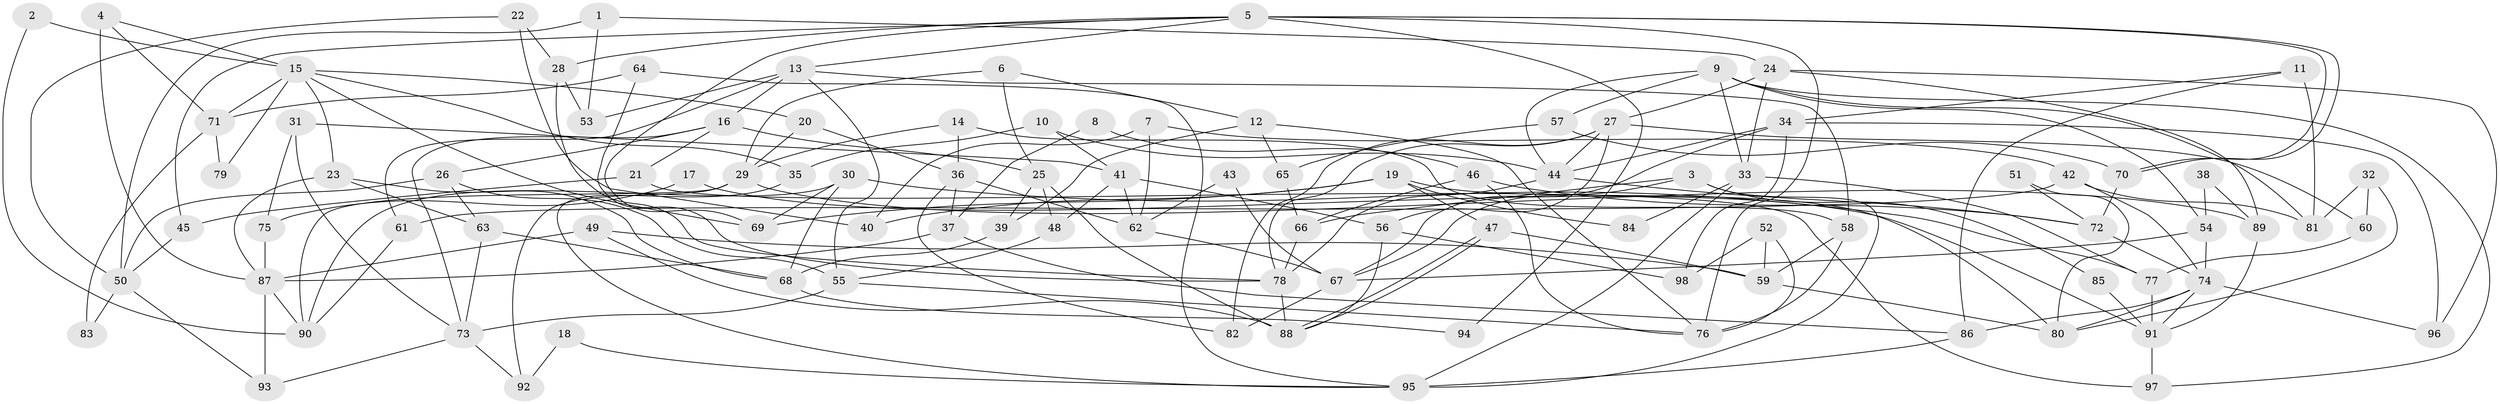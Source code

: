 // coarse degree distribution, {5: 0.15942028985507245, 14: 0.014492753623188406, 3: 0.3188405797101449, 4: 0.14492753623188406, 2: 0.14492753623188406, 8: 0.014492753623188406, 9: 0.028985507246376812, 11: 0.028985507246376812, 6: 0.13043478260869565, 7: 0.014492753623188406}
// Generated by graph-tools (version 1.1) at 2025/50/03/04/25 22:50:49]
// undirected, 98 vertices, 196 edges
graph export_dot {
  node [color=gray90,style=filled];
  1;
  2;
  3;
  4;
  5;
  6;
  7;
  8;
  9;
  10;
  11;
  12;
  13;
  14;
  15;
  16;
  17;
  18;
  19;
  20;
  21;
  22;
  23;
  24;
  25;
  26;
  27;
  28;
  29;
  30;
  31;
  32;
  33;
  34;
  35;
  36;
  37;
  38;
  39;
  40;
  41;
  42;
  43;
  44;
  45;
  46;
  47;
  48;
  49;
  50;
  51;
  52;
  53;
  54;
  55;
  56;
  57;
  58;
  59;
  60;
  61;
  62;
  63;
  64;
  65;
  66;
  67;
  68;
  69;
  70;
  71;
  72;
  73;
  74;
  75;
  76;
  77;
  78;
  79;
  80;
  81;
  82;
  83;
  84;
  85;
  86;
  87;
  88;
  89;
  90;
  91;
  92;
  93;
  94;
  95;
  96;
  97;
  98;
  1 -- 53;
  1 -- 24;
  1 -- 50;
  2 -- 15;
  2 -- 90;
  3 -- 66;
  3 -- 67;
  3 -- 85;
  3 -- 95;
  4 -- 15;
  4 -- 71;
  4 -- 87;
  5 -- 45;
  5 -- 70;
  5 -- 70;
  5 -- 13;
  5 -- 28;
  5 -- 69;
  5 -- 76;
  5 -- 94;
  6 -- 12;
  6 -- 25;
  6 -- 29;
  7 -- 42;
  7 -- 62;
  7 -- 40;
  8 -- 37;
  8 -- 46;
  9 -- 44;
  9 -- 54;
  9 -- 33;
  9 -- 57;
  9 -- 81;
  9 -- 97;
  10 -- 44;
  10 -- 41;
  10 -- 35;
  11 -- 81;
  11 -- 34;
  11 -- 86;
  12 -- 39;
  12 -- 76;
  12 -- 65;
  13 -- 58;
  13 -- 16;
  13 -- 53;
  13 -- 55;
  13 -- 61;
  14 -- 36;
  14 -- 58;
  14 -- 29;
  15 -- 35;
  15 -- 23;
  15 -- 20;
  15 -- 69;
  15 -- 71;
  15 -- 79;
  16 -- 26;
  16 -- 21;
  16 -- 25;
  16 -- 73;
  17 -- 75;
  17 -- 91;
  18 -- 92;
  18 -- 95;
  19 -- 69;
  19 -- 40;
  19 -- 47;
  19 -- 80;
  19 -- 84;
  20 -- 29;
  20 -- 36;
  21 -- 97;
  21 -- 45;
  22 -- 50;
  22 -- 28;
  22 -- 40;
  23 -- 87;
  23 -- 63;
  23 -- 68;
  24 -- 96;
  24 -- 33;
  24 -- 27;
  24 -- 89;
  25 -- 48;
  25 -- 39;
  25 -- 88;
  26 -- 50;
  26 -- 55;
  26 -- 63;
  27 -- 78;
  27 -- 44;
  27 -- 56;
  27 -- 60;
  27 -- 82;
  28 -- 78;
  28 -- 53;
  29 -- 89;
  29 -- 90;
  29 -- 92;
  30 -- 90;
  30 -- 69;
  30 -- 68;
  30 -- 77;
  31 -- 41;
  31 -- 73;
  31 -- 75;
  32 -- 81;
  32 -- 80;
  32 -- 60;
  33 -- 77;
  33 -- 84;
  33 -- 95;
  34 -- 98;
  34 -- 44;
  34 -- 67;
  34 -- 96;
  35 -- 95;
  36 -- 37;
  36 -- 62;
  36 -- 82;
  37 -- 86;
  37 -- 87;
  38 -- 89;
  38 -- 54;
  39 -- 68;
  41 -- 56;
  41 -- 62;
  41 -- 48;
  42 -- 74;
  42 -- 61;
  42 -- 81;
  43 -- 67;
  43 -- 62;
  44 -- 72;
  44 -- 78;
  45 -- 50;
  46 -- 72;
  46 -- 76;
  46 -- 66;
  47 -- 88;
  47 -- 88;
  47 -- 59;
  48 -- 55;
  49 -- 59;
  49 -- 88;
  49 -- 87;
  50 -- 93;
  50 -- 83;
  51 -- 80;
  51 -- 72;
  52 -- 59;
  52 -- 76;
  52 -- 98;
  54 -- 67;
  54 -- 74;
  55 -- 73;
  55 -- 76;
  56 -- 88;
  56 -- 98;
  57 -- 65;
  57 -- 70;
  58 -- 59;
  58 -- 76;
  59 -- 80;
  60 -- 77;
  61 -- 90;
  62 -- 67;
  63 -- 68;
  63 -- 73;
  64 -- 78;
  64 -- 95;
  64 -- 71;
  65 -- 66;
  66 -- 78;
  67 -- 82;
  68 -- 94;
  70 -- 72;
  71 -- 79;
  71 -- 83;
  72 -- 74;
  73 -- 92;
  73 -- 93;
  74 -- 86;
  74 -- 91;
  74 -- 80;
  74 -- 96;
  75 -- 87;
  77 -- 91;
  78 -- 88;
  85 -- 91;
  86 -- 95;
  87 -- 90;
  87 -- 93;
  89 -- 91;
  91 -- 97;
}
